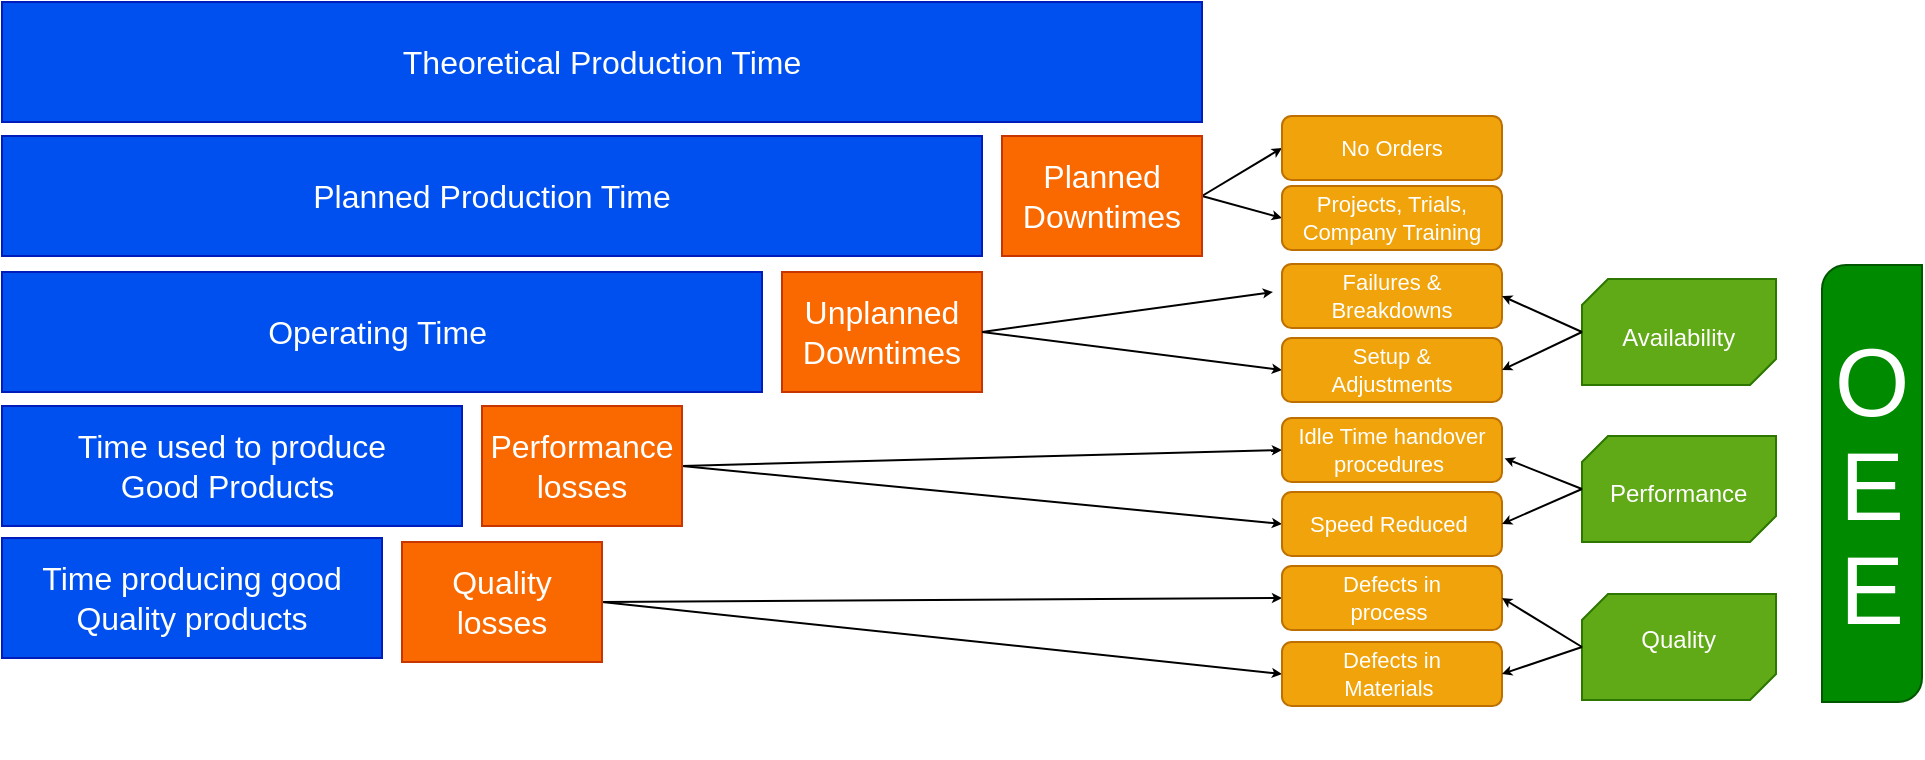 <mxfile version="22.0.1" type="github">
  <diagram name="Page-1" id="90a13364-a465-7bf4-72fc-28e22215d7a0">
    <mxGraphModel dx="1600" dy="1595" grid="1" gridSize="10" guides="1" tooltips="1" connect="1" arrows="1" fold="1" page="1" pageScale="1.5" pageWidth="1169" pageHeight="826" background="none" math="0" shadow="0">
      <root>
        <mxCell id="0" style=";html=1;" />
        <mxCell id="1" style=";html=1;" parent="0" />
        <mxCell id="5pPigE-QQ9vPAHt9I9ky-1" value="Theoretical Production Time" style="rounded=0;whiteSpace=wrap;html=1;fontSize=16;fillColor=#0050ef;fontColor=#ffffff;strokeColor=#001DBC;" vertex="1" parent="1">
          <mxGeometry x="30" y="20" width="600" height="60" as="geometry" />
        </mxCell>
        <mxCell id="5pPigE-QQ9vPAHt9I9ky-2" value="Planned Production Time" style="rounded=0;whiteSpace=wrap;html=1;fontSize=16;fillColor=#0050ef;fontColor=#ffffff;strokeColor=#001DBC;" vertex="1" parent="1">
          <mxGeometry x="30" y="87" width="490" height="60" as="geometry" />
        </mxCell>
        <mxCell id="5pPigE-QQ9vPAHt9I9ky-3" value="Operating Time&amp;nbsp;" style="rounded=0;whiteSpace=wrap;html=1;fontSize=16;fillColor=#0050ef;fontColor=#ffffff;strokeColor=#001DBC;" vertex="1" parent="1">
          <mxGeometry x="30" y="155" width="380" height="60" as="geometry" />
        </mxCell>
        <mxCell id="5pPigE-QQ9vPAHt9I9ky-4" value="Time used to produce Good Products&amp;nbsp;" style="rounded=0;whiteSpace=wrap;html=1;fontSize=16;fillColor=#0050ef;fontColor=#ffffff;strokeColor=#001DBC;spacingLeft=25;spacingBottom=0;spacingRight=25;" vertex="1" parent="1">
          <mxGeometry x="30" y="222" width="230" height="60" as="geometry" />
        </mxCell>
        <mxCell id="5pPigE-QQ9vPAHt9I9ky-5" value="Time producing good Quality products" style="rounded=0;whiteSpace=wrap;html=1;fontSize=16;fillColor=#0050ef;fontColor=#ffffff;strokeColor=#001DBC;spacingLeft=0;spacingRight=0;" vertex="1" parent="1">
          <mxGeometry x="30" y="288" width="190" height="60" as="geometry" />
        </mxCell>
        <mxCell id="5pPigE-QQ9vPAHt9I9ky-20" style="edgeStyle=none;rounded=0;orthogonalLoop=1;jettySize=auto;html=1;exitX=1;exitY=0.5;exitDx=0;exitDy=0;entryX=0;entryY=0.5;entryDx=0;entryDy=0;fontSize=12;startSize=2;endSize=2;" edge="1" parent="1" source="5pPigE-QQ9vPAHt9I9ky-6" target="5pPigE-QQ9vPAHt9I9ky-10">
          <mxGeometry relative="1" as="geometry" />
        </mxCell>
        <mxCell id="5pPigE-QQ9vPAHt9I9ky-21" style="edgeStyle=none;shape=connector;rounded=0;orthogonalLoop=1;jettySize=auto;html=1;exitX=1;exitY=0.5;exitDx=0;exitDy=0;entryX=0;entryY=0.5;entryDx=0;entryDy=0;labelBackgroundColor=default;strokeColor=default;align=center;verticalAlign=middle;fontFamily=Helvetica;fontSize=12;fontColor=default;endArrow=classic;startSize=2;endSize=2;" edge="1" parent="1" source="5pPigE-QQ9vPAHt9I9ky-6" target="5pPigE-QQ9vPAHt9I9ky-11">
          <mxGeometry relative="1" as="geometry" />
        </mxCell>
        <mxCell id="5pPigE-QQ9vPAHt9I9ky-6" value="Planned Downtimes" style="rounded=0;whiteSpace=wrap;html=1;fontSize=16;fillColor=#fa6800;strokeColor=#C73500;fontColor=#FFFFFF;" vertex="1" parent="1">
          <mxGeometry x="530" y="87" width="100" height="60" as="geometry" />
        </mxCell>
        <mxCell id="5pPigE-QQ9vPAHt9I9ky-23" style="edgeStyle=none;shape=connector;rounded=0;orthogonalLoop=1;jettySize=auto;html=1;exitX=1;exitY=0.5;exitDx=0;exitDy=0;entryX=0;entryY=0.5;entryDx=0;entryDy=0;labelBackgroundColor=default;strokeColor=default;align=center;verticalAlign=middle;fontFamily=Helvetica;fontSize=12;fontColor=default;endArrow=classic;startSize=2;endSize=2;" edge="1" parent="1" source="5pPigE-QQ9vPAHt9I9ky-7" target="5pPigE-QQ9vPAHt9I9ky-13">
          <mxGeometry relative="1" as="geometry" />
        </mxCell>
        <mxCell id="5pPigE-QQ9vPAHt9I9ky-7" value="Unplanned Downtimes" style="rounded=0;whiteSpace=wrap;html=1;fontSize=16;fillColor=#fa6800;strokeColor=#C73500;fontColor=#FFFFFF;" vertex="1" parent="1">
          <mxGeometry x="420" y="155" width="100" height="60" as="geometry" />
        </mxCell>
        <mxCell id="5pPigE-QQ9vPAHt9I9ky-24" style="edgeStyle=none;shape=connector;rounded=0;orthogonalLoop=1;jettySize=auto;html=1;exitX=1;exitY=0.5;exitDx=0;exitDy=0;entryX=0;entryY=0.5;entryDx=0;entryDy=0;labelBackgroundColor=default;strokeColor=default;align=center;verticalAlign=middle;fontFamily=Helvetica;fontSize=12;fontColor=default;endArrow=classic;startSize=2;endSize=2;" edge="1" parent="1" source="5pPigE-QQ9vPAHt9I9ky-8" target="5pPigE-QQ9vPAHt9I9ky-15">
          <mxGeometry relative="1" as="geometry" />
        </mxCell>
        <mxCell id="5pPigE-QQ9vPAHt9I9ky-25" style="edgeStyle=none;shape=connector;rounded=0;orthogonalLoop=1;jettySize=auto;html=1;exitX=1;exitY=0.5;exitDx=0;exitDy=0;entryX=0;entryY=0.5;entryDx=0;entryDy=0;labelBackgroundColor=default;strokeColor=default;align=center;verticalAlign=middle;fontFamily=Helvetica;fontSize=12;fontColor=default;endArrow=classic;startSize=2;endSize=2;" edge="1" parent="1" source="5pPigE-QQ9vPAHt9I9ky-8" target="5pPigE-QQ9vPAHt9I9ky-16">
          <mxGeometry relative="1" as="geometry" />
        </mxCell>
        <mxCell id="5pPigE-QQ9vPAHt9I9ky-8" value="Performance losses" style="rounded=0;whiteSpace=wrap;html=1;fontSize=16;fillColor=#fa6800;strokeColor=#C73500;fontColor=#FFFFFF;" vertex="1" parent="1">
          <mxGeometry x="270" y="222" width="100" height="60" as="geometry" />
        </mxCell>
        <mxCell id="5pPigE-QQ9vPAHt9I9ky-26" style="edgeStyle=none;shape=connector;rounded=0;orthogonalLoop=1;jettySize=auto;html=1;exitX=1;exitY=0.5;exitDx=0;exitDy=0;entryX=0;entryY=0.5;entryDx=0;entryDy=0;labelBackgroundColor=default;strokeColor=default;align=center;verticalAlign=middle;fontFamily=Helvetica;fontSize=12;fontColor=default;endArrow=classic;startSize=2;endSize=2;" edge="1" parent="1" source="5pPigE-QQ9vPAHt9I9ky-9" target="5pPigE-QQ9vPAHt9I9ky-17">
          <mxGeometry relative="1" as="geometry" />
        </mxCell>
        <mxCell id="5pPigE-QQ9vPAHt9I9ky-27" style="edgeStyle=none;shape=connector;rounded=0;orthogonalLoop=1;jettySize=auto;html=1;exitX=1;exitY=0.5;exitDx=0;exitDy=0;entryX=0;entryY=0.5;entryDx=0;entryDy=0;labelBackgroundColor=default;strokeColor=default;align=center;verticalAlign=middle;fontFamily=Helvetica;fontSize=12;fontColor=default;endArrow=classic;startSize=2;endSize=2;" edge="1" parent="1" source="5pPigE-QQ9vPAHt9I9ky-9" target="5pPigE-QQ9vPAHt9I9ky-18">
          <mxGeometry relative="1" as="geometry" />
        </mxCell>
        <mxCell id="5pPigE-QQ9vPAHt9I9ky-9" value="Quality losses" style="rounded=0;whiteSpace=wrap;html=1;fontSize=16;fillColor=#fa6800;strokeColor=#C73500;fontColor=#FFFFFF;" vertex="1" parent="1">
          <mxGeometry x="230" y="290" width="100" height="60" as="geometry" />
        </mxCell>
        <mxCell id="5pPigE-QQ9vPAHt9I9ky-10" value="&lt;font style=&quot;font-size: 11px;&quot;&gt;No Orders&lt;/font&gt;" style="rounded=1;whiteSpace=wrap;html=1;fontSize=11;fillColor=#f0a30a;fontColor=#FFFFFF;strokeColor=#BD7000;spacing=0;spacingBottom=0;" vertex="1" parent="1">
          <mxGeometry x="670" y="77" width="110" height="32" as="geometry" />
        </mxCell>
        <mxCell id="5pPigE-QQ9vPAHt9I9ky-11" value="&lt;font style=&quot;font-size: 11px;&quot;&gt;Projects, Trials, Company Training&lt;/font&gt;" style="rounded=1;whiteSpace=wrap;html=1;fontSize=11;fillColor=#f0a30a;fontColor=#FFFFFF;strokeColor=#BD7000;spacing=0;spacingBottom=0;" vertex="1" parent="1">
          <mxGeometry x="670" y="112" width="110" height="32" as="geometry" />
        </mxCell>
        <mxCell id="5pPigE-QQ9vPAHt9I9ky-12" value="&lt;font style=&quot;font-size: 11px;&quot;&gt;Failures &amp;amp; Breakdowns&lt;/font&gt;" style="rounded=1;whiteSpace=wrap;html=1;fontSize=11;fillColor=#f0a30a;fontColor=#FFFFFF;strokeColor=#BD7000;spacing=0;spacingBottom=0;" vertex="1" parent="1">
          <mxGeometry x="670" y="151" width="110" height="32" as="geometry" />
        </mxCell>
        <mxCell id="5pPigE-QQ9vPAHt9I9ky-13" value="&lt;font style=&quot;font-size: 11px;&quot;&gt;Setup &amp;amp; Adjustments&lt;/font&gt;" style="rounded=1;whiteSpace=wrap;html=1;fontSize=11;fillColor=#f0a30a;fontColor=#FFFFFF;strokeColor=#BD7000;spacing=0;spacingBottom=0;spacingRight=10;spacingLeft=10;" vertex="1" parent="1">
          <mxGeometry x="670" y="188" width="110" height="32" as="geometry" />
        </mxCell>
        <mxCell id="5pPigE-QQ9vPAHt9I9ky-15" value="&lt;font style=&quot;font-size: 11px;&quot;&gt;Idle Time handover procedures&amp;nbsp;&lt;/font&gt;" style="rounded=1;whiteSpace=wrap;html=1;fontSize=11;fillColor=#f0a30a;fontColor=#FFFFFF;strokeColor=#BD7000;spacing=0;spacingBottom=0;" vertex="1" parent="1">
          <mxGeometry x="670" y="228" width="110" height="32" as="geometry" />
        </mxCell>
        <mxCell id="5pPigE-QQ9vPAHt9I9ky-16" value="&lt;font style=&quot;font-size: 11px;&quot;&gt;Speed Reduced&amp;nbsp;&lt;/font&gt;" style="rounded=1;whiteSpace=wrap;html=1;fontSize=11;fillColor=#f0a30a;fontColor=#FFFFFF;strokeColor=#BD7000;spacing=0;spacingBottom=0;" vertex="1" parent="1">
          <mxGeometry x="670" y="265" width="110" height="32" as="geometry" />
        </mxCell>
        <mxCell id="5pPigE-QQ9vPAHt9I9ky-17" value="&lt;font style=&quot;font-size: 11px;&quot;&gt;Defects in process&amp;nbsp;&lt;/font&gt;" style="rounded=1;whiteSpace=wrap;html=1;fontSize=11;fillColor=#f0a30a;fontColor=#FFFFFF;strokeColor=#BD7000;spacing=0;spacingBottom=0;spacingLeft=10;spacingRight=10;" vertex="1" parent="1">
          <mxGeometry x="670" y="302" width="110" height="32" as="geometry" />
        </mxCell>
        <mxCell id="5pPigE-QQ9vPAHt9I9ky-18" value="&lt;font style=&quot;font-size: 11px;&quot;&gt;Defects in Materials&amp;nbsp;&lt;/font&gt;" style="rounded=1;whiteSpace=wrap;html=1;fontSize=11;fillColor=#f0a30a;fontColor=#FFFFFF;strokeColor=#BD7000;spacing=0;spacingBottom=0;spacingLeft=10;spacingRight=10;" vertex="1" parent="1">
          <mxGeometry x="670" y="340" width="110" height="32" as="geometry" />
        </mxCell>
        <mxCell id="5pPigE-QQ9vPAHt9I9ky-22" style="edgeStyle=none;shape=connector;rounded=0;orthogonalLoop=1;jettySize=auto;html=1;exitX=1;exitY=0.5;exitDx=0;exitDy=0;entryX=-0.041;entryY=0.437;entryDx=0;entryDy=0;entryPerimeter=0;labelBackgroundColor=default;strokeColor=default;align=center;verticalAlign=middle;fontFamily=Helvetica;fontSize=12;fontColor=default;endArrow=classic;startSize=2;endSize=2;" edge="1" parent="1" source="5pPigE-QQ9vPAHt9I9ky-7" target="5pPigE-QQ9vPAHt9I9ky-12">
          <mxGeometry relative="1" as="geometry" />
        </mxCell>
        <mxCell id="5pPigE-QQ9vPAHt9I9ky-30" value="" style="group" vertex="1" connectable="0" parent="1">
          <mxGeometry x="820" y="237" width="97" height="53.0" as="geometry" />
        </mxCell>
        <mxCell id="5pPigE-QQ9vPAHt9I9ky-28" value="" style="verticalLabelPosition=bottom;verticalAlign=top;html=1;shape=mxgraph.basic.diag_snip_rect;dx=6.49;whiteSpace=wrap;fontFamily=Helvetica;fontSize=12;fontColor=#ffffff;fillColor=#60a917;strokeColor=#2D7600;rotation=-180;" vertex="1" parent="5pPigE-QQ9vPAHt9I9ky-30">
          <mxGeometry y="7.105e-15" width="97" height="53" as="geometry" />
        </mxCell>
        <mxCell id="5pPigE-QQ9vPAHt9I9ky-29" value="Performance&amp;nbsp;" style="text;html=1;strokeColor=none;fillColor=none;align=center;verticalAlign=middle;whiteSpace=wrap;rounded=0;fontSize=12;fontFamily=Helvetica;fontColor=#FFFFFF;" vertex="1" parent="5pPigE-QQ9vPAHt9I9ky-30">
          <mxGeometry x="20" y="14.0" width="60" height="30" as="geometry" />
        </mxCell>
        <mxCell id="5pPigE-QQ9vPAHt9I9ky-34" value="" style="group" vertex="1" connectable="0" parent="1">
          <mxGeometry x="820" y="158.5" width="97" height="53.0" as="geometry" />
        </mxCell>
        <mxCell id="5pPigE-QQ9vPAHt9I9ky-35" value="" style="verticalLabelPosition=bottom;verticalAlign=top;html=1;shape=mxgraph.basic.diag_snip_rect;dx=6.49;whiteSpace=wrap;fontFamily=Helvetica;fontSize=12;fontColor=#ffffff;fillColor=#60a917;strokeColor=#2D7600;rotation=-180;" vertex="1" parent="5pPigE-QQ9vPAHt9I9ky-34">
          <mxGeometry y="7.105e-15" width="97" height="53" as="geometry" />
        </mxCell>
        <mxCell id="5pPigE-QQ9vPAHt9I9ky-36" value="Availability&amp;nbsp;" style="text;html=1;strokeColor=none;fillColor=none;align=center;verticalAlign=middle;whiteSpace=wrap;rounded=0;fontSize=12;fontFamily=Helvetica;fontColor=#FFFFFF;" vertex="1" parent="5pPigE-QQ9vPAHt9I9ky-34">
          <mxGeometry x="20" y="14.0" width="60" height="30" as="geometry" />
        </mxCell>
        <mxCell id="5pPigE-QQ9vPAHt9I9ky-40" value="" style="group" vertex="1" connectable="0" parent="1">
          <mxGeometry x="820" y="310" width="97" height="53.0" as="geometry" />
        </mxCell>
        <mxCell id="5pPigE-QQ9vPAHt9I9ky-41" value="" style="verticalLabelPosition=bottom;verticalAlign=top;html=1;shape=mxgraph.basic.diag_snip_rect;dx=6.49;whiteSpace=wrap;fontFamily=Helvetica;fontSize=12;fontColor=#ffffff;fillColor=#60a917;strokeColor=#2D7600;rotation=-180;" vertex="1" parent="5pPigE-QQ9vPAHt9I9ky-40">
          <mxGeometry y="6.0" width="97" height="53" as="geometry" />
        </mxCell>
        <mxCell id="5pPigE-QQ9vPAHt9I9ky-42" value="Quality&amp;nbsp;" style="text;html=1;strokeColor=none;fillColor=none;align=center;verticalAlign=middle;whiteSpace=wrap;rounded=0;fontSize=12;fontFamily=Helvetica;fontColor=#FFFFFF;" vertex="1" parent="5pPigE-QQ9vPAHt9I9ky-40">
          <mxGeometry x="20" y="14.0" width="60" height="30" as="geometry" />
        </mxCell>
        <mxCell id="5pPigE-QQ9vPAHt9I9ky-43" style="edgeStyle=none;shape=connector;rounded=0;orthogonalLoop=1;jettySize=auto;html=1;exitX=1;exitY=0.5;exitDx=0;exitDy=0;exitPerimeter=0;entryX=1;entryY=0.5;entryDx=0;entryDy=0;labelBackgroundColor=default;strokeColor=default;align=center;verticalAlign=middle;fontFamily=Helvetica;fontSize=12;fontColor=default;endArrow=classic;startSize=2;endSize=2;" edge="1" parent="1" source="5pPigE-QQ9vPAHt9I9ky-35" target="5pPigE-QQ9vPAHt9I9ky-12">
          <mxGeometry relative="1" as="geometry" />
        </mxCell>
        <mxCell id="5pPigE-QQ9vPAHt9I9ky-44" style="edgeStyle=none;shape=connector;rounded=0;orthogonalLoop=1;jettySize=auto;html=1;exitX=1;exitY=0.5;exitDx=0;exitDy=0;exitPerimeter=0;entryX=1;entryY=0.5;entryDx=0;entryDy=0;labelBackgroundColor=default;strokeColor=default;align=center;verticalAlign=middle;fontFamily=Helvetica;fontSize=12;fontColor=default;endArrow=classic;startSize=2;endSize=2;" edge="1" parent="1" source="5pPigE-QQ9vPAHt9I9ky-35" target="5pPigE-QQ9vPAHt9I9ky-13">
          <mxGeometry relative="1" as="geometry" />
        </mxCell>
        <mxCell id="5pPigE-QQ9vPAHt9I9ky-45" style="edgeStyle=none;shape=connector;rounded=0;orthogonalLoop=1;jettySize=auto;html=1;exitX=1;exitY=0.5;exitDx=0;exitDy=0;exitPerimeter=0;entryX=1.012;entryY=0.63;entryDx=0;entryDy=0;entryPerimeter=0;labelBackgroundColor=default;strokeColor=default;align=center;verticalAlign=middle;fontFamily=Helvetica;fontSize=12;fontColor=default;endArrow=classic;startSize=2;endSize=2;" edge="1" parent="1" source="5pPigE-QQ9vPAHt9I9ky-28" target="5pPigE-QQ9vPAHt9I9ky-15">
          <mxGeometry relative="1" as="geometry" />
        </mxCell>
        <mxCell id="5pPigE-QQ9vPAHt9I9ky-47" style="edgeStyle=none;shape=connector;rounded=0;orthogonalLoop=1;jettySize=auto;html=1;exitX=1;exitY=0.5;exitDx=0;exitDy=0;exitPerimeter=0;entryX=1;entryY=0.5;entryDx=0;entryDy=0;labelBackgroundColor=default;strokeColor=default;align=center;verticalAlign=middle;fontFamily=Helvetica;fontSize=12;fontColor=default;endArrow=classic;startSize=2;endSize=2;" edge="1" parent="1" source="5pPigE-QQ9vPAHt9I9ky-28" target="5pPigE-QQ9vPAHt9I9ky-16">
          <mxGeometry relative="1" as="geometry" />
        </mxCell>
        <mxCell id="5pPigE-QQ9vPAHt9I9ky-48" style="edgeStyle=none;shape=connector;rounded=0;orthogonalLoop=1;jettySize=auto;html=1;exitX=1;exitY=0.5;exitDx=0;exitDy=0;exitPerimeter=0;entryX=1;entryY=0.5;entryDx=0;entryDy=0;labelBackgroundColor=default;strokeColor=default;align=center;verticalAlign=middle;fontFamily=Helvetica;fontSize=12;fontColor=default;endArrow=classic;startSize=2;endSize=2;" edge="1" parent="1" source="5pPigE-QQ9vPAHt9I9ky-41" target="5pPigE-QQ9vPAHt9I9ky-18">
          <mxGeometry relative="1" as="geometry" />
        </mxCell>
        <mxCell id="5pPigE-QQ9vPAHt9I9ky-49" style="edgeStyle=none;shape=connector;rounded=0;orthogonalLoop=1;jettySize=auto;html=1;exitX=1;exitY=0.5;exitDx=0;exitDy=0;exitPerimeter=0;entryX=1;entryY=0.5;entryDx=0;entryDy=0;labelBackgroundColor=default;strokeColor=default;align=center;verticalAlign=middle;fontFamily=Helvetica;fontSize=12;fontColor=default;endArrow=classic;startSize=2;endSize=2;" edge="1" parent="1" source="5pPigE-QQ9vPAHt9I9ky-41" target="5pPigE-QQ9vPAHt9I9ky-17">
          <mxGeometry relative="1" as="geometry" />
        </mxCell>
        <mxCell id="5pPigE-QQ9vPAHt9I9ky-50" value="" style="verticalLabelPosition=bottom;verticalAlign=top;html=1;shape=mxgraph.basic.diag_round_rect;dx=6;whiteSpace=wrap;fontFamily=Helvetica;fontSize=12;fontColor=#ffffff;fillColor=#008a00;strokeColor=#005700;" vertex="1" parent="1">
          <mxGeometry x="940" y="151.5" width="50" height="218.5" as="geometry" />
        </mxCell>
        <mxCell id="5pPigE-QQ9vPAHt9I9ky-51" value="&lt;p style=&quot;line-height: 80%;&quot;&gt;&lt;font style=&quot;font-size: 48px;&quot;&gt;O&lt;br&gt;E&lt;br&gt;E&lt;/font&gt;&lt;br&gt;&lt;/p&gt;" style="text;html=1;strokeColor=none;fillColor=none;align=center;verticalAlign=middle;whiteSpace=wrap;rounded=0;fontSize=60;fontFamily=Helvetica;fontColor=#FFFFFF;" vertex="1" parent="1">
          <mxGeometry x="950" y="170" width="30" height="180" as="geometry" />
        </mxCell>
      </root>
    </mxGraphModel>
  </diagram>
</mxfile>
